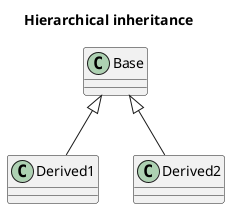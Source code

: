 @startuml
title Hierarchical inheritance
class Derived1 extends Base
class Derived2 extends Base

@enduml